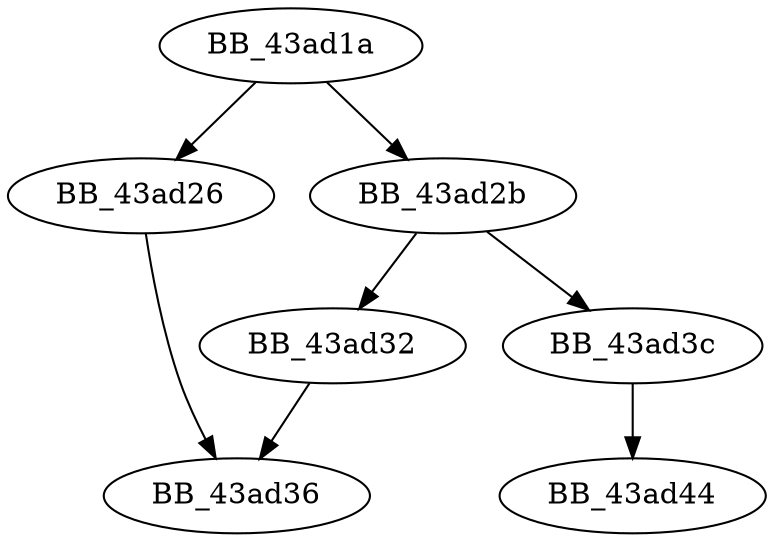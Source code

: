 DiGraph unknown_libname_62{
BB_43ad1a->BB_43ad26
BB_43ad1a->BB_43ad2b
BB_43ad26->BB_43ad36
BB_43ad2b->BB_43ad32
BB_43ad2b->BB_43ad3c
BB_43ad32->BB_43ad36
BB_43ad3c->BB_43ad44
}
